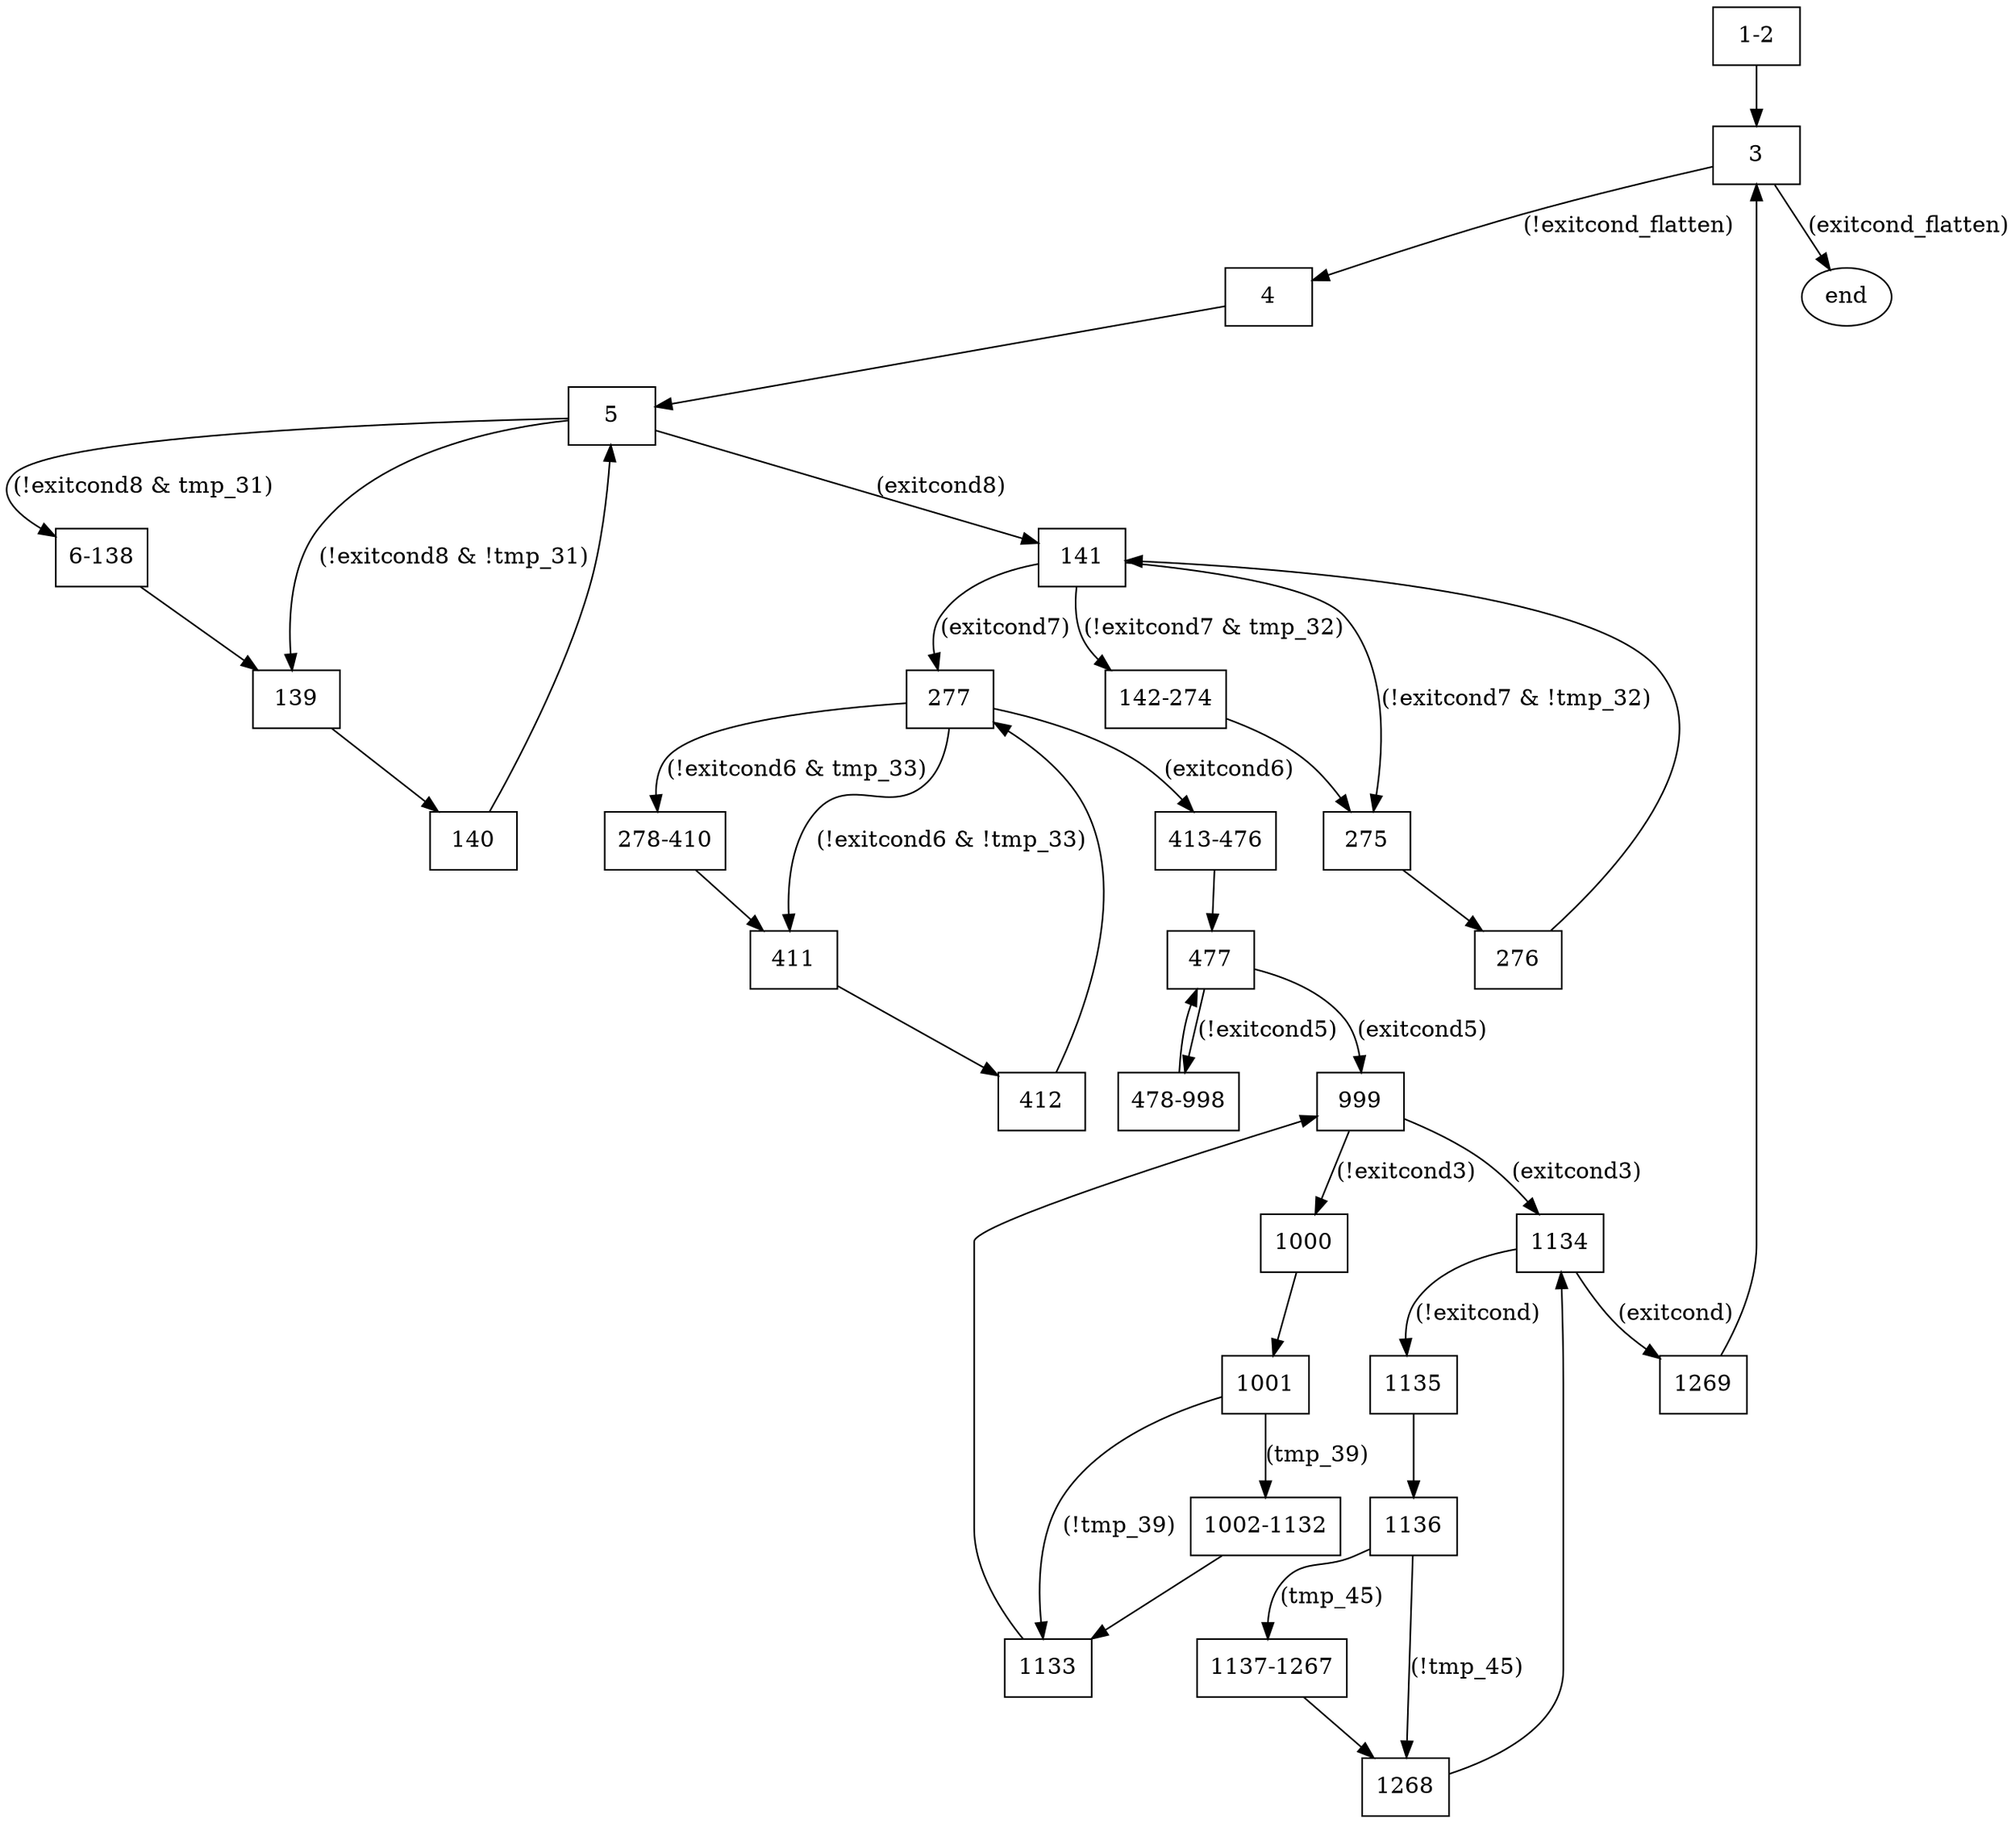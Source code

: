 digraph "FSM" {
	n3 [shape=record,label="3"];
	n4 [shape=record,label="4"];
	n5 [shape=record,label="5"];
	n139 [shape=record,label="139"];
	n141 [shape=record,label="141"];
	n140 [shape=record,label="140"];
	n275 [shape=record,label="275"];
	n277 [shape=record,label="277"];
	n276 [shape=record,label="276"];
	n411 [shape=record,label="411"];
	n412 [shape=record,label="412"];
	n477 [shape=record,label="477"];
	n999 [shape=record,label="999"];
	n1000 [shape=record,label="1000"];
	n1134 [shape=record,label="1134"];
	n1001 [shape=record,label="1001"];
	n1133 [shape=record,label="1133"];
	n1135 [shape=record,label="1135"];
	n1269 [shape=record,label="1269"];
	n1136 [shape=record,label="1136"];
	n1268 [shape=record,label="1268"];
	n1270 [label="end"];
	n1to2 [shape=record,label="1-2"];
	n6to138 [shape=record,label="6-138"];
	n142to274 [shape=record,label="142-274"];
	n278to410 [shape=record,label="278-410"];
	n413to476 [shape=record,label="413-476"];
	n478to998 [shape=record,label="478-998"];
	n1002to1132 [shape=record,label="1002-1132"];
	n1137to1267 [shape=record,label="1137-1267"];
	n3 -> n4 [label="(!exitcond_flatten)"];
	n3 -> n1270 [label="(exitcond_flatten)"];
	n4 -> n5;
	n5 -> n139 [label="(!exitcond8 & !tmp_31)"];
	n5 -> n141 [label="(exitcond8)"];
	n5 -> n6to138 [label="(!exitcond8 & tmp_31)"];
	n139 -> n140;
	n141 -> n275 [label="(!exitcond7 & !tmp_32)"];
	n141 -> n277 [label="(exitcond7)"];
	n141 -> n142to274 [label="(!exitcond7 & tmp_32)"];
	n140 -> n5;
	n275 -> n276;
	n277 -> n411 [label="(!exitcond6 & !tmp_33)"];
	n277 -> n278to410 [label="(!exitcond6 & tmp_33)"];
	n277 -> n413to476 [label="(exitcond6)"];
	n276 -> n141;
	n411 -> n412;
	n412 -> n277;
	n477 -> n999 [label="(exitcond5)"];
	n477 -> n478to998 [label="(!exitcond5)"];
	n999 -> n1000 [label="(!exitcond3)"];
	n999 -> n1134 [label="(exitcond3)"];
	n1000 -> n1001;
	n1134 -> n1135 [label="(!exitcond)"];
	n1134 -> n1269 [label="(exitcond)"];
	n1001 -> n1133 [label="(!tmp_39)"];
	n1001 -> n1002to1132 [label="(tmp_39)"];
	n1133 -> n999;
	n1135 -> n1136;
	n1269 -> n3;
	n1136 -> n1268 [label="(!tmp_45)"];
	n1136 -> n1137to1267 [label="(tmp_45)"];
	n1268 -> n1134;
	n1to2 -> n3;
	n6to138 -> n139;
	n142to274 -> n275;
	n278to410 -> n411;
	n413to476 -> n477;
	n478to998 -> n477;
	n1002to1132 -> n1133;
	n1137to1267 -> n1268;
}
